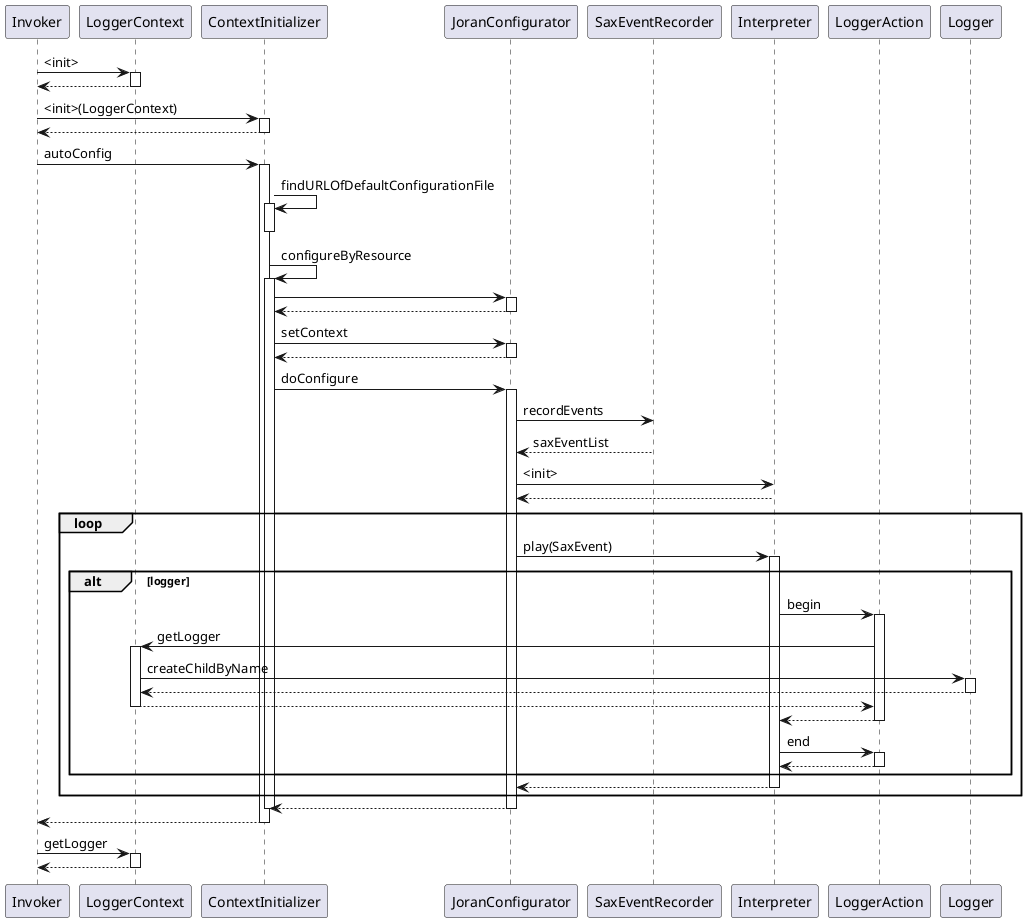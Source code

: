 @startuml
Invoker -> LoggerContext:<init>
activate LoggerContext
LoggerContext --> Invoker
deactivate LoggerContext

Invoker -> ContextInitializer:<init>(LoggerContext)
activate ContextInitializer
ContextInitializer --> Invoker
deactivate ContextInitializer

Invoker -> ContextInitializer:autoConfig
activate ContextInitializer
    ContextInitializer -> ContextInitializer:findURLOfDefaultConfigurationFile
    activate ContextInitializer
    deactivate ContextInitializer

    ContextInitializer -> ContextInitializer:configureByResource
    activate ContextInitializer

    ContextInitializer -> JoranConfigurator
    activate JoranConfigurator
    JoranConfigurator --> ContextInitializer
    deactivate JoranConfigurator

    ContextInitializer -> JoranConfigurator:setContext
    activate JoranConfigurator
    JoranConfigurator --> ContextInitializer
    deactivate JoranConfigurator

    ContextInitializer -> JoranConfigurator:doConfigure
    activate JoranConfigurator
        JoranConfigurator -> SaxEventRecorder:recordEvents
        SaxEventRecorder --> JoranConfigurator:saxEventList
        JoranConfigurator -> Interpreter:<init>
        Interpreter --> JoranConfigurator
        loop
            JoranConfigurator -> Interpreter:play(SaxEvent)
            activate Interpreter
            alt logger
                Interpreter -> LoggerAction:begin
                activate LoggerAction
                    LoggerAction -> LoggerContext:getLogger
                    activate LoggerContext
                        LoggerContext -> Logger:createChildByName
                        activate Logger
                        Logger --> LoggerContext
                        deactivate Logger
                    LoggerContext --> LoggerAction
                    deactivate LoggerContext
                LoggerAction --> Interpreter
                deactivate LoggerAction

                Interpreter -> LoggerAction:end
                activate LoggerAction
                LoggerAction --> Interpreter
                deactivate LoggerAction
            end
            Interpreter --> JoranConfigurator
            deactivate Interpreter
        end
    JoranConfigurator --> ContextInitializer
    deactivate JoranConfigurator
    deactivate ContextInitializer
ContextInitializer --> Invoker
deactivate ContextInitializer
Invoker -> LoggerContext:getLogger
activate LoggerContext
LoggerContext --> Invoker
deactivate LoggerContext
@enduml